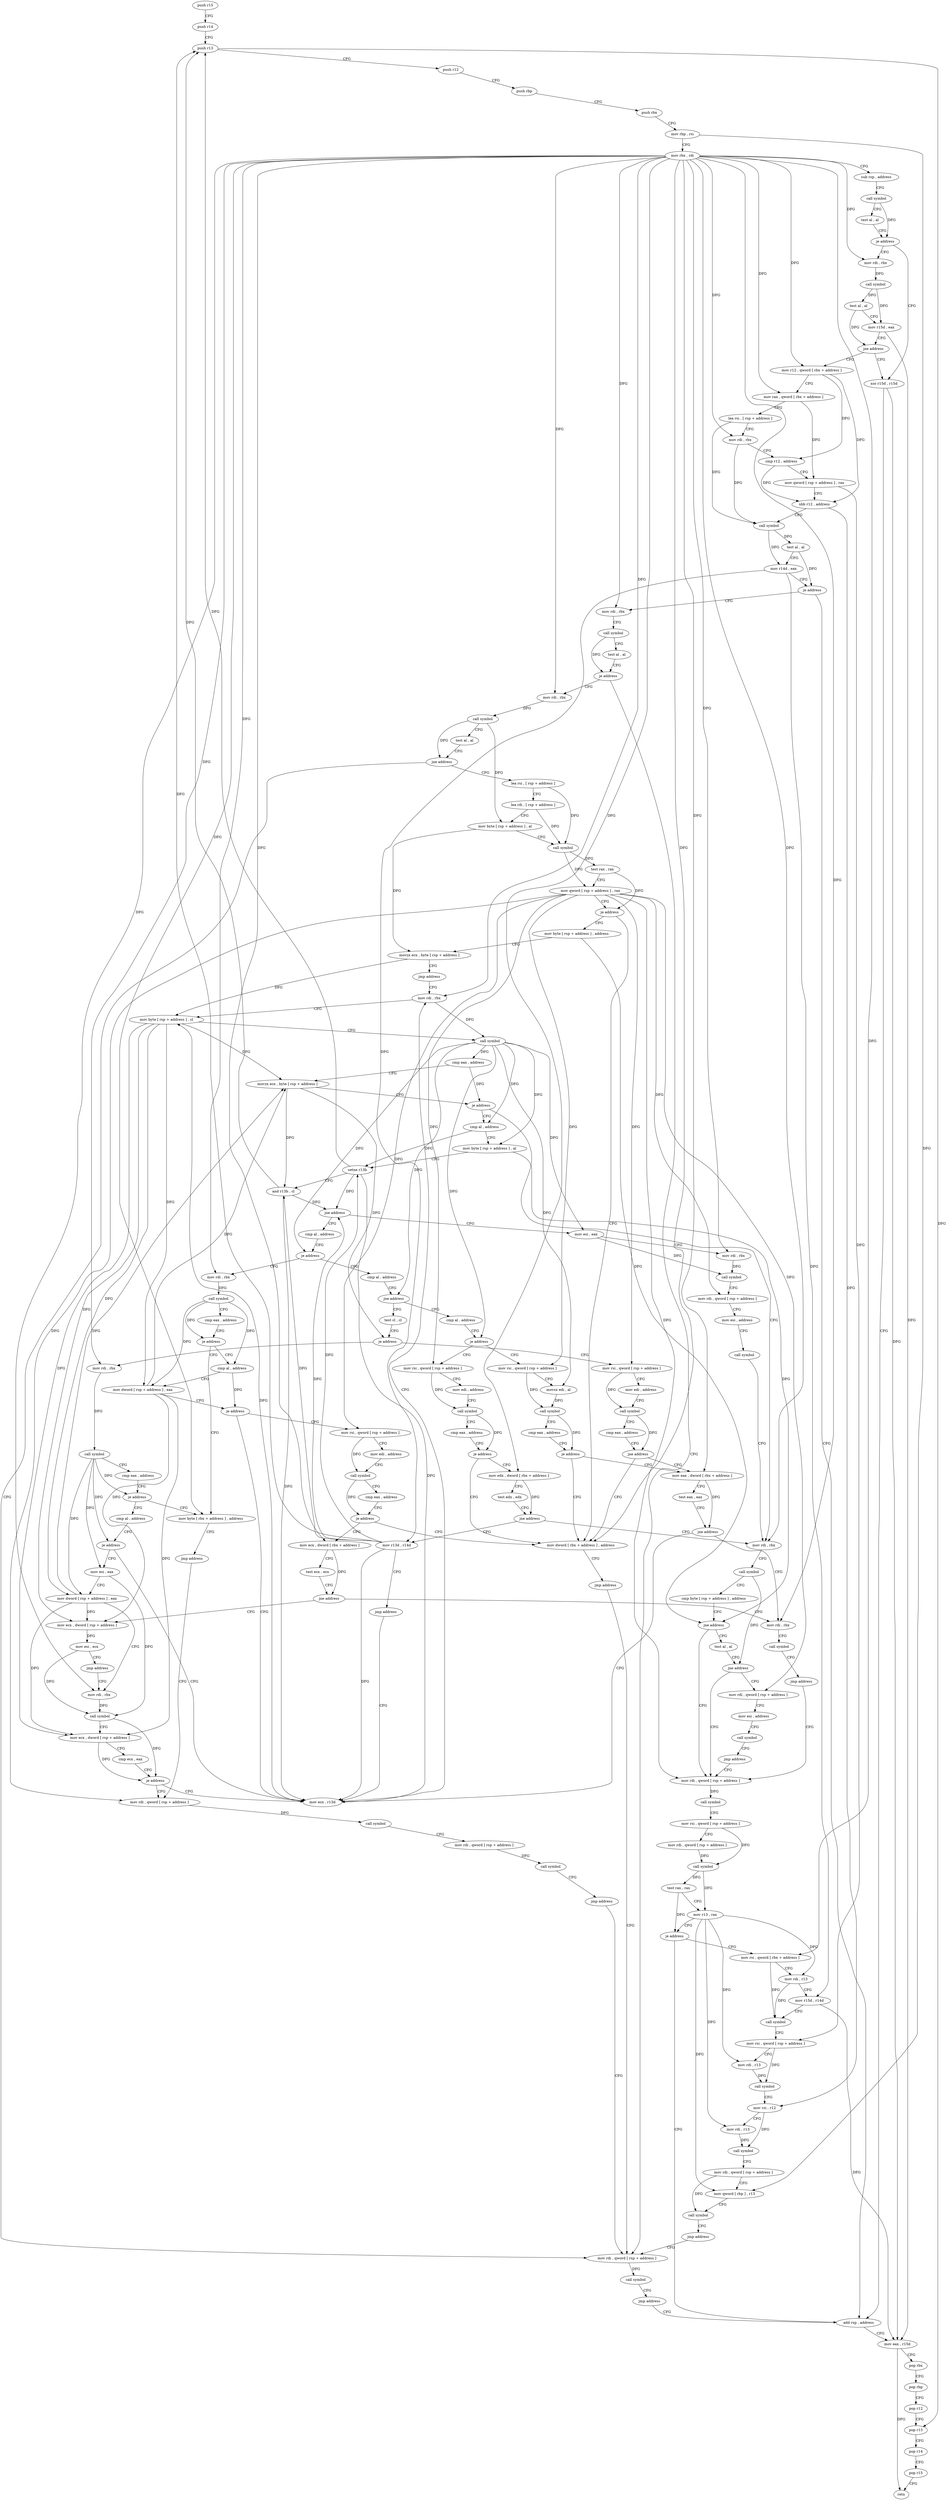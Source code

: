 digraph "func" {
"106400" [label = "push r15" ]
"106402" [label = "push r14" ]
"106404" [label = "push r13" ]
"106406" [label = "push r12" ]
"106408" [label = "push rbp" ]
"106409" [label = "push rbx" ]
"106410" [label = "mov rbp , rsi" ]
"106413" [label = "mov rbx , rdi" ]
"106416" [label = "sub rsp , address" ]
"106420" [label = "call symbol" ]
"106425" [label = "test al , al" ]
"106427" [label = "je address" ]
"106456" [label = "mov rdi , rbx" ]
"106429" [label = "xor r15d , r15d" ]
"106459" [label = "call symbol" ]
"106464" [label = "test al , al" ]
"106466" [label = "mov r15d , eax" ]
"106469" [label = "jne address" ]
"106471" [label = "mov r12 , qword [ rbx + address ]" ]
"106432" [label = "add rsp , address" ]
"106475" [label = "mov rax , qword [ rbx + address ]" ]
"106479" [label = "lea rsi , [ rsp + address ]" ]
"106484" [label = "mov rdi , rbx" ]
"106487" [label = "cmp r12 , address" ]
"106491" [label = "mov qword [ rsp + address ] , rax" ]
"106496" [label = "sbb r12 , address" ]
"106500" [label = "call symbol" ]
"106505" [label = "test al , al" ]
"106507" [label = "mov r14d , eax" ]
"106510" [label = "je address" ]
"106512" [label = "mov rdi , rbx" ]
"106436" [label = "mov eax , r15d" ]
"106439" [label = "pop rbx" ]
"106440" [label = "pop rbp" ]
"106441" [label = "pop r12" ]
"106443" [label = "pop r13" ]
"106445" [label = "pop r14" ]
"106447" [label = "pop r15" ]
"106449" [label = "retn" ]
"106515" [label = "call symbol" ]
"106520" [label = "test al , al" ]
"106522" [label = "je address" ]
"106544" [label = "mov rdi , rbx" ]
"106524" [label = "mov rdi , qword [ rsp + address ]" ]
"106547" [label = "call symbol" ]
"106552" [label = "test al , al" ]
"106554" [label = "jne address" ]
"106556" [label = "lea rsi , [ rsp + address ]" ]
"106529" [label = "call symbol" ]
"106534" [label = "jmp address" ]
"106561" [label = "lea rdi , [ rsp + address ]" ]
"106566" [label = "mov byte [ rsp + address ] , al" ]
"106570" [label = "call symbol" ]
"106575" [label = "test rax , rax" ]
"106578" [label = "mov qword [ rsp + address ] , rax" ]
"106583" [label = "je address" ]
"106936" [label = "mov dword [ rbx + address ] , address" ]
"106589" [label = "mov byte [ rsp + address ] , address" ]
"106943" [label = "jmp address" ]
"106594" [label = "movzx ecx , byte [ rsp + address ]" ]
"106599" [label = "jmp address" ]
"106652" [label = "mov rdi , rbx" ]
"106655" [label = "mov byte [ rsp + address ] , cl" ]
"106659" [label = "call symbol" ]
"106664" [label = "cmp eax , address" ]
"106667" [label = "movzx ecx , byte [ rsp + address ]" ]
"106672" [label = "je address" ]
"106973" [label = "mov rdi , rbx" ]
"106678" [label = "cmp al , address" ]
"106976" [label = "call symbol" ]
"106981" [label = "cmp byte [ rsp + address ] , address" ]
"106986" [label = "jne address" ]
"106992" [label = "mov rdi , qword [ rsp + address ]" ]
"106988" [label = "test al , al" ]
"106680" [label = "mov byte [ rsp + address ] , al" ]
"106684" [label = "setne r13b" ]
"106688" [label = "and r13b , cl" ]
"106691" [label = "jne address" ]
"106948" [label = "mov esi , eax" ]
"106697" [label = "cmp al , address" ]
"106997" [label = "call symbol" ]
"107002" [label = "mov rsi , qword [ rsp + address ]" ]
"107007" [label = "mov rdi , qword [ rsp + address ]" ]
"107012" [label = "call symbol" ]
"107017" [label = "test rax , rax" ]
"107020" [label = "mov r13 , rax" ]
"107023" [label = "je address" ]
"107029" [label = "mov rsi , qword [ rbx + address ]" ]
"106990" [label = "jne address" ]
"107106" [label = "mov rdi , qword [ rsp + address ]" ]
"106950" [label = "mov rdi , rbx" ]
"106953" [label = "call symbol" ]
"106958" [label = "mov rdi , qword [ rsp + address ]" ]
"106963" [label = "mov esi , address" ]
"106968" [label = "call symbol" ]
"106699" [label = "je address" ]
"106832" [label = "mov rdi , rbx" ]
"106705" [label = "cmp al , address" ]
"107033" [label = "mov rdi , r13" ]
"107036" [label = "mov r15d , r14d" ]
"107039" [label = "call symbol" ]
"107044" [label = "mov rsi , qword [ rsp + address ]" ]
"107049" [label = "mov rdi , r13" ]
"107052" [label = "call symbol" ]
"107057" [label = "mov rsi , r12" ]
"107060" [label = "mov rdi , r13" ]
"107063" [label = "call symbol" ]
"107068" [label = "mov rdi , qword [ rsp + address ]" ]
"107073" [label = "mov qword [ rbp ] , r13" ]
"107077" [label = "call symbol" ]
"107082" [label = "jmp address" ]
"107111" [label = "mov esi , address" ]
"107116" [label = "call symbol" ]
"107121" [label = "jmp address" ]
"106835" [label = "call symbol" ]
"106840" [label = "cmp eax , address" ]
"106843" [label = "je address" ]
"107097" [label = "mov byte [ rbx + address ] , address" ]
"106849" [label = "cmp al , address" ]
"106707" [label = "jne address" ]
"106608" [label = "cmp al , address" ]
"106709" [label = "test cl , cl" ]
"107101" [label = "jmp address" ]
"106760" [label = "mov rdi , qword [ rsp + address ]" ]
"106851" [label = "mov dword [ rsp + address ] , eax" ]
"106855" [label = "je address" ]
"106649" [label = "mov ecx , r13d" ]
"106861" [label = "mov rsi , qword [ rsp + address ]" ]
"106610" [label = "je address" ]
"106792" [label = "mov rsi , qword [ rsp + address ]" ]
"106616" [label = "mov rsi , qword [ rsp + address ]" ]
"106711" [label = "je address" ]
"106912" [label = "mov rsi , qword [ rsp + address ]" ]
"106717" [label = "mov rdi , rbx" ]
"106765" [label = "call symbol" ]
"106770" [label = "mov rdi , qword [ rsp + address ]" ]
"106775" [label = "call symbol" ]
"106780" [label = "jmp address" ]
"106866" [label = "mov edi , address" ]
"106871" [label = "call symbol" ]
"106876" [label = "cmp eax , address" ]
"106879" [label = "je address" ]
"106881" [label = "mov ecx , dword [ rbx + address ]" ]
"106797" [label = "mov edi , address" ]
"106802" [label = "call symbol" ]
"106807" [label = "cmp eax , address" ]
"106810" [label = "je address" ]
"106812" [label = "mov edx , dword [ rbx + address ]" ]
"106621" [label = "movsx edi , al" ]
"106624" [label = "call symbol" ]
"106629" [label = "cmp eax , address" ]
"106632" [label = "je address" ]
"106638" [label = "mov eax , dword [ rbx + address ]" ]
"106917" [label = "mov edi , address" ]
"106922" [label = "call symbol" ]
"106927" [label = "cmp eax , address" ]
"106930" [label = "jne address" ]
"106720" [label = "call symbol" ]
"106725" [label = "cmp eax , address" ]
"106728" [label = "je address" ]
"106734" [label = "cmp al , address" ]
"106884" [label = "test ecx , ecx" ]
"106886" [label = "jne address" ]
"107087" [label = "mov rdi , rbx" ]
"106892" [label = "mov ecx , dword [ rsp + address ]" ]
"106815" [label = "test edx , edx" ]
"106817" [label = "jne address" ]
"106823" [label = "mov r13d , r14d" ]
"106641" [label = "test eax , eax" ]
"106643" [label = "jne address" ]
"106736" [label = "je address" ]
"106738" [label = "mov esi , eax" ]
"107090" [label = "call symbol" ]
"107095" [label = "jmp address" ]
"106896" [label = "mov esi , ecx" ]
"106898" [label = "jmp address" ]
"106744" [label = "mov rdi , rbx" ]
"106826" [label = "jmp address" ]
"106740" [label = "mov dword [ rsp + address ] , eax" ]
"106747" [label = "call symbol" ]
"106752" [label = "mov ecx , dword [ rsp + address ]" ]
"106756" [label = "cmp ecx , eax" ]
"106758" [label = "je address" ]
"106400" -> "106402" [ label = "CFG" ]
"106402" -> "106404" [ label = "CFG" ]
"106404" -> "106406" [ label = "CFG" ]
"106404" -> "106443" [ label = "DFG" ]
"106406" -> "106408" [ label = "CFG" ]
"106408" -> "106409" [ label = "CFG" ]
"106409" -> "106410" [ label = "CFG" ]
"106410" -> "106413" [ label = "CFG" ]
"106410" -> "107073" [ label = "DFG" ]
"106413" -> "106416" [ label = "CFG" ]
"106413" -> "106456" [ label = "DFG" ]
"106413" -> "106471" [ label = "DFG" ]
"106413" -> "106475" [ label = "DFG" ]
"106413" -> "106484" [ label = "DFG" ]
"106413" -> "106512" [ label = "DFG" ]
"106413" -> "106544" [ label = "DFG" ]
"106413" -> "106936" [ label = "DFG" ]
"106413" -> "106652" [ label = "DFG" ]
"106413" -> "106973" [ label = "DFG" ]
"106413" -> "106950" [ label = "DFG" ]
"106413" -> "107029" [ label = "DFG" ]
"106413" -> "106832" [ label = "DFG" ]
"106413" -> "107097" [ label = "DFG" ]
"106413" -> "106717" [ label = "DFG" ]
"106413" -> "106881" [ label = "DFG" ]
"106413" -> "106812" [ label = "DFG" ]
"106413" -> "106638" [ label = "DFG" ]
"106413" -> "107087" [ label = "DFG" ]
"106413" -> "106744" [ label = "DFG" ]
"106416" -> "106420" [ label = "CFG" ]
"106420" -> "106425" [ label = "CFG" ]
"106420" -> "106427" [ label = "DFG" ]
"106425" -> "106427" [ label = "CFG" ]
"106427" -> "106456" [ label = "CFG" ]
"106427" -> "106429" [ label = "CFG" ]
"106456" -> "106459" [ label = "DFG" ]
"106429" -> "106432" [ label = "CFG" ]
"106429" -> "106436" [ label = "DFG" ]
"106459" -> "106464" [ label = "DFG" ]
"106459" -> "106466" [ label = "DFG" ]
"106464" -> "106466" [ label = "CFG" ]
"106464" -> "106469" [ label = "DFG" ]
"106466" -> "106469" [ label = "CFG" ]
"106466" -> "106436" [ label = "DFG" ]
"106469" -> "106429" [ label = "CFG" ]
"106469" -> "106471" [ label = "CFG" ]
"106471" -> "106475" [ label = "CFG" ]
"106471" -> "106487" [ label = "DFG" ]
"106471" -> "106496" [ label = "DFG" ]
"106432" -> "106436" [ label = "CFG" ]
"106475" -> "106479" [ label = "CFG" ]
"106475" -> "106491" [ label = "DFG" ]
"106479" -> "106484" [ label = "CFG" ]
"106479" -> "106500" [ label = "DFG" ]
"106484" -> "106487" [ label = "CFG" ]
"106484" -> "106500" [ label = "DFG" ]
"106487" -> "106491" [ label = "CFG" ]
"106487" -> "106496" [ label = "DFG" ]
"106491" -> "106496" [ label = "CFG" ]
"106491" -> "107044" [ label = "DFG" ]
"106496" -> "106500" [ label = "CFG" ]
"106496" -> "107057" [ label = "DFG" ]
"106500" -> "106505" [ label = "DFG" ]
"106500" -> "106507" [ label = "DFG" ]
"106505" -> "106507" [ label = "CFG" ]
"106505" -> "106510" [ label = "DFG" ]
"106507" -> "106510" [ label = "CFG" ]
"106507" -> "107036" [ label = "DFG" ]
"106507" -> "106823" [ label = "DFG" ]
"106510" -> "106432" [ label = "CFG" ]
"106510" -> "106512" [ label = "CFG" ]
"106512" -> "106515" [ label = "CFG" ]
"106436" -> "106439" [ label = "CFG" ]
"106436" -> "106449" [ label = "DFG" ]
"106439" -> "106440" [ label = "CFG" ]
"106440" -> "106441" [ label = "CFG" ]
"106441" -> "106443" [ label = "CFG" ]
"106443" -> "106445" [ label = "CFG" ]
"106445" -> "106447" [ label = "CFG" ]
"106447" -> "106449" [ label = "CFG" ]
"106515" -> "106520" [ label = "CFG" ]
"106515" -> "106522" [ label = "DFG" ]
"106520" -> "106522" [ label = "CFG" ]
"106522" -> "106544" [ label = "CFG" ]
"106522" -> "106524" [ label = "CFG" ]
"106544" -> "106547" [ label = "DFG" ]
"106524" -> "106529" [ label = "DFG" ]
"106547" -> "106552" [ label = "CFG" ]
"106547" -> "106554" [ label = "DFG" ]
"106547" -> "106566" [ label = "DFG" ]
"106552" -> "106554" [ label = "CFG" ]
"106554" -> "106524" [ label = "CFG" ]
"106554" -> "106556" [ label = "CFG" ]
"106556" -> "106561" [ label = "CFG" ]
"106556" -> "106570" [ label = "DFG" ]
"106529" -> "106534" [ label = "CFG" ]
"106534" -> "106432" [ label = "CFG" ]
"106561" -> "106566" [ label = "CFG" ]
"106561" -> "106570" [ label = "DFG" ]
"106566" -> "106570" [ label = "CFG" ]
"106566" -> "106594" [ label = "DFG" ]
"106570" -> "106575" [ label = "DFG" ]
"106570" -> "106578" [ label = "DFG" ]
"106575" -> "106578" [ label = "CFG" ]
"106575" -> "106583" [ label = "DFG" ]
"106578" -> "106583" [ label = "CFG" ]
"106578" -> "106992" [ label = "DFG" ]
"106578" -> "106958" [ label = "DFG" ]
"106578" -> "107106" [ label = "DFG" ]
"106578" -> "106760" [ label = "DFG" ]
"106578" -> "106861" [ label = "DFG" ]
"106578" -> "106792" [ label = "DFG" ]
"106578" -> "106616" [ label = "DFG" ]
"106578" -> "106912" [ label = "DFG" ]
"106583" -> "106936" [ label = "CFG" ]
"106583" -> "106589" [ label = "CFG" ]
"106936" -> "106943" [ label = "CFG" ]
"106589" -> "106594" [ label = "CFG" ]
"106589" -> "106986" [ label = "DFG" ]
"106943" -> "106524" [ label = "CFG" ]
"106594" -> "106599" [ label = "CFG" ]
"106594" -> "106655" [ label = "DFG" ]
"106599" -> "106652" [ label = "CFG" ]
"106652" -> "106655" [ label = "CFG" ]
"106652" -> "106659" [ label = "DFG" ]
"106655" -> "106659" [ label = "CFG" ]
"106655" -> "106667" [ label = "DFG" ]
"106655" -> "106851" [ label = "DFG" ]
"106655" -> "106892" [ label = "DFG" ]
"106655" -> "106740" [ label = "DFG" ]
"106655" -> "106752" [ label = "DFG" ]
"106659" -> "106664" [ label = "DFG" ]
"106659" -> "106678" [ label = "DFG" ]
"106659" -> "106680" [ label = "DFG" ]
"106659" -> "106948" [ label = "DFG" ]
"106659" -> "106699" [ label = "DFG" ]
"106659" -> "106707" [ label = "DFG" ]
"106659" -> "106610" [ label = "DFG" ]
"106659" -> "106621" [ label = "DFG" ]
"106664" -> "106667" [ label = "CFG" ]
"106664" -> "106672" [ label = "DFG" ]
"106667" -> "106672" [ label = "CFG" ]
"106667" -> "106688" [ label = "DFG" ]
"106667" -> "106711" [ label = "DFG" ]
"106672" -> "106973" [ label = "CFG" ]
"106672" -> "106678" [ label = "CFG" ]
"106973" -> "106976" [ label = "CFG" ]
"106678" -> "106680" [ label = "CFG" ]
"106678" -> "106684" [ label = "DFG" ]
"106976" -> "106981" [ label = "CFG" ]
"106976" -> "106990" [ label = "DFG" ]
"106981" -> "106986" [ label = "CFG" ]
"106986" -> "106992" [ label = "CFG" ]
"106986" -> "106988" [ label = "CFG" ]
"106992" -> "106997" [ label = "DFG" ]
"106988" -> "106990" [ label = "CFG" ]
"106680" -> "106684" [ label = "CFG" ]
"106680" -> "106986" [ label = "DFG" ]
"106684" -> "106688" [ label = "CFG" ]
"106684" -> "106404" [ label = "DFG" ]
"106684" -> "106691" [ label = "DFG" ]
"106684" -> "106649" [ label = "DFG" ]
"106688" -> "106691" [ label = "DFG" ]
"106688" -> "106404" [ label = "DFG" ]
"106688" -> "106649" [ label = "DFG" ]
"106691" -> "106948" [ label = "CFG" ]
"106691" -> "106697" [ label = "CFG" ]
"106948" -> "106950" [ label = "CFG" ]
"106948" -> "106953" [ label = "DFG" ]
"106697" -> "106699" [ label = "CFG" ]
"106997" -> "107002" [ label = "CFG" ]
"107002" -> "107007" [ label = "CFG" ]
"107002" -> "107012" [ label = "DFG" ]
"107007" -> "107012" [ label = "DFG" ]
"107012" -> "107017" [ label = "DFG" ]
"107012" -> "107020" [ label = "DFG" ]
"107017" -> "107020" [ label = "CFG" ]
"107017" -> "107023" [ label = "DFG" ]
"107020" -> "107023" [ label = "CFG" ]
"107020" -> "107033" [ label = "DFG" ]
"107020" -> "107049" [ label = "DFG" ]
"107020" -> "107060" [ label = "DFG" ]
"107020" -> "107073" [ label = "DFG" ]
"107023" -> "106432" [ label = "CFG" ]
"107023" -> "107029" [ label = "CFG" ]
"107029" -> "107033" [ label = "CFG" ]
"107029" -> "107039" [ label = "DFG" ]
"106990" -> "107106" [ label = "CFG" ]
"106990" -> "106992" [ label = "CFG" ]
"107106" -> "107111" [ label = "CFG" ]
"106950" -> "106953" [ label = "DFG" ]
"106953" -> "106958" [ label = "CFG" ]
"106958" -> "106963" [ label = "CFG" ]
"106963" -> "106968" [ label = "CFG" ]
"106968" -> "106973" [ label = "CFG" ]
"106699" -> "106832" [ label = "CFG" ]
"106699" -> "106705" [ label = "CFG" ]
"106832" -> "106835" [ label = "DFG" ]
"106705" -> "106707" [ label = "CFG" ]
"107033" -> "107036" [ label = "CFG" ]
"107033" -> "107039" [ label = "DFG" ]
"107036" -> "107039" [ label = "CFG" ]
"107036" -> "106436" [ label = "DFG" ]
"107039" -> "107044" [ label = "CFG" ]
"107044" -> "107049" [ label = "CFG" ]
"107044" -> "107052" [ label = "DFG" ]
"107049" -> "107052" [ label = "DFG" ]
"107052" -> "107057" [ label = "CFG" ]
"107057" -> "107060" [ label = "CFG" ]
"107057" -> "107063" [ label = "DFG" ]
"107060" -> "107063" [ label = "DFG" ]
"107063" -> "107068" [ label = "CFG" ]
"107068" -> "107073" [ label = "CFG" ]
"107068" -> "107077" [ label = "DFG" ]
"107073" -> "107077" [ label = "CFG" ]
"107077" -> "107082" [ label = "CFG" ]
"107082" -> "106524" [ label = "CFG" ]
"107111" -> "107116" [ label = "CFG" ]
"107116" -> "107121" [ label = "CFG" ]
"107121" -> "106992" [ label = "CFG" ]
"106835" -> "106840" [ label = "CFG" ]
"106835" -> "106843" [ label = "DFG" ]
"106835" -> "106849" [ label = "DFG" ]
"106835" -> "106851" [ label = "DFG" ]
"106840" -> "106843" [ label = "CFG" ]
"106843" -> "107097" [ label = "CFG" ]
"106843" -> "106849" [ label = "CFG" ]
"107097" -> "107101" [ label = "CFG" ]
"106849" -> "106851" [ label = "CFG" ]
"106849" -> "106855" [ label = "DFG" ]
"106707" -> "106608" [ label = "CFG" ]
"106707" -> "106709" [ label = "CFG" ]
"106608" -> "106610" [ label = "CFG" ]
"106709" -> "106711" [ label = "CFG" ]
"107101" -> "106760" [ label = "CFG" ]
"106760" -> "106765" [ label = "DFG" ]
"106851" -> "106855" [ label = "CFG" ]
"106851" -> "106667" [ label = "DFG" ]
"106851" -> "106892" [ label = "DFG" ]
"106851" -> "106752" [ label = "DFG" ]
"106855" -> "106649" [ label = "CFG" ]
"106855" -> "106861" [ label = "CFG" ]
"106649" -> "106652" [ label = "CFG" ]
"106649" -> "106655" [ label = "DFG" ]
"106861" -> "106866" [ label = "CFG" ]
"106861" -> "106871" [ label = "DFG" ]
"106610" -> "106792" [ label = "CFG" ]
"106610" -> "106616" [ label = "CFG" ]
"106792" -> "106797" [ label = "CFG" ]
"106792" -> "106802" [ label = "DFG" ]
"106616" -> "106621" [ label = "CFG" ]
"106616" -> "106624" [ label = "DFG" ]
"106711" -> "106912" [ label = "CFG" ]
"106711" -> "106717" [ label = "CFG" ]
"106912" -> "106917" [ label = "CFG" ]
"106912" -> "106922" [ label = "DFG" ]
"106717" -> "106720" [ label = "DFG" ]
"106765" -> "106770" [ label = "CFG" ]
"106770" -> "106775" [ label = "DFG" ]
"106775" -> "106780" [ label = "CFG" ]
"106780" -> "106524" [ label = "CFG" ]
"106866" -> "106871" [ label = "CFG" ]
"106871" -> "106876" [ label = "CFG" ]
"106871" -> "106879" [ label = "DFG" ]
"106876" -> "106879" [ label = "CFG" ]
"106879" -> "106936" [ label = "CFG" ]
"106879" -> "106881" [ label = "CFG" ]
"106881" -> "106884" [ label = "CFG" ]
"106881" -> "106886" [ label = "DFG" ]
"106797" -> "106802" [ label = "CFG" ]
"106802" -> "106807" [ label = "CFG" ]
"106802" -> "106810" [ label = "DFG" ]
"106807" -> "106810" [ label = "CFG" ]
"106810" -> "106936" [ label = "CFG" ]
"106810" -> "106812" [ label = "CFG" ]
"106812" -> "106815" [ label = "CFG" ]
"106812" -> "106817" [ label = "DFG" ]
"106621" -> "106624" [ label = "DFG" ]
"106624" -> "106629" [ label = "CFG" ]
"106624" -> "106632" [ label = "DFG" ]
"106629" -> "106632" [ label = "CFG" ]
"106632" -> "106936" [ label = "CFG" ]
"106632" -> "106638" [ label = "CFG" ]
"106638" -> "106641" [ label = "CFG" ]
"106638" -> "106643" [ label = "DFG" ]
"106917" -> "106922" [ label = "CFG" ]
"106922" -> "106927" [ label = "CFG" ]
"106922" -> "106930" [ label = "DFG" ]
"106927" -> "106930" [ label = "CFG" ]
"106930" -> "106638" [ label = "CFG" ]
"106930" -> "106936" [ label = "CFG" ]
"106720" -> "106725" [ label = "CFG" ]
"106720" -> "106728" [ label = "DFG" ]
"106720" -> "106736" [ label = "DFG" ]
"106720" -> "106738" [ label = "DFG" ]
"106720" -> "106740" [ label = "DFG" ]
"106725" -> "106728" [ label = "CFG" ]
"106728" -> "107097" [ label = "CFG" ]
"106728" -> "106734" [ label = "CFG" ]
"106734" -> "106736" [ label = "CFG" ]
"106884" -> "106886" [ label = "CFG" ]
"106886" -> "107087" [ label = "CFG" ]
"106886" -> "106892" [ label = "CFG" ]
"107087" -> "107090" [ label = "CFG" ]
"106892" -> "106896" [ label = "DFG" ]
"106815" -> "106817" [ label = "CFG" ]
"106817" -> "106973" [ label = "CFG" ]
"106817" -> "106823" [ label = "CFG" ]
"106823" -> "106826" [ label = "CFG" ]
"106823" -> "106404" [ label = "DFG" ]
"106823" -> "106691" [ label = "DFG" ]
"106823" -> "106649" [ label = "DFG" ]
"106823" -> "106684" [ label = "DFG" ]
"106823" -> "106688" [ label = "DFG" ]
"106641" -> "106643" [ label = "CFG" ]
"106643" -> "107087" [ label = "CFG" ]
"106643" -> "106649" [ label = "CFG" ]
"106736" -> "106649" [ label = "CFG" ]
"106736" -> "106738" [ label = "CFG" ]
"106738" -> "106740" [ label = "CFG" ]
"106738" -> "106747" [ label = "DFG" ]
"107090" -> "107095" [ label = "CFG" ]
"107095" -> "106992" [ label = "CFG" ]
"106896" -> "106898" [ label = "CFG" ]
"106896" -> "106747" [ label = "DFG" ]
"106898" -> "106744" [ label = "CFG" ]
"106744" -> "106747" [ label = "DFG" ]
"106826" -> "106649" [ label = "CFG" ]
"106740" -> "106744" [ label = "CFG" ]
"106740" -> "106667" [ label = "DFG" ]
"106740" -> "106892" [ label = "DFG" ]
"106740" -> "106752" [ label = "DFG" ]
"106747" -> "106752" [ label = "CFG" ]
"106747" -> "106758" [ label = "DFG" ]
"106752" -> "106756" [ label = "CFG" ]
"106752" -> "106758" [ label = "DFG" ]
"106756" -> "106758" [ label = "CFG" ]
"106758" -> "106649" [ label = "CFG" ]
"106758" -> "106760" [ label = "CFG" ]
}
